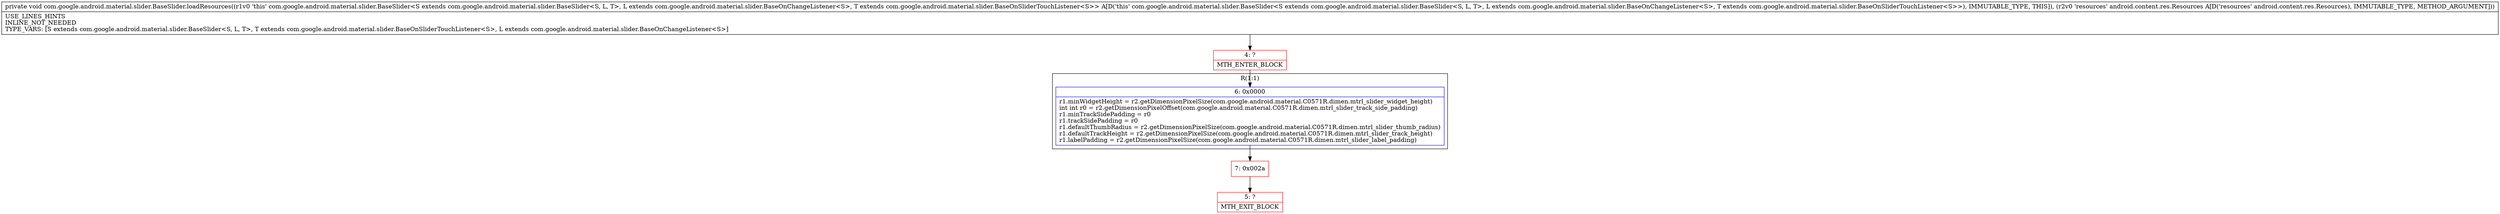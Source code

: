 digraph "CFG forcom.google.android.material.slider.BaseSlider.loadResources(Landroid\/content\/res\/Resources;)V" {
subgraph cluster_Region_1574333727 {
label = "R(1:1)";
node [shape=record,color=blue];
Node_6 [shape=record,label="{6\:\ 0x0000|r1.minWidgetHeight = r2.getDimensionPixelSize(com.google.android.material.C0571R.dimen.mtrl_slider_widget_height)\lint int r0 = r2.getDimensionPixelOffset(com.google.android.material.C0571R.dimen.mtrl_slider_track_side_padding)\lr1.minTrackSidePadding = r0\lr1.trackSidePadding = r0\lr1.defaultThumbRadius = r2.getDimensionPixelSize(com.google.android.material.C0571R.dimen.mtrl_slider_thumb_radius)\lr1.defaultTrackHeight = r2.getDimensionPixelSize(com.google.android.material.C0571R.dimen.mtrl_slider_track_height)\lr1.labelPadding = r2.getDimensionPixelSize(com.google.android.material.C0571R.dimen.mtrl_slider_label_padding)\l}"];
}
Node_4 [shape=record,color=red,label="{4\:\ ?|MTH_ENTER_BLOCK\l}"];
Node_7 [shape=record,color=red,label="{7\:\ 0x002a}"];
Node_5 [shape=record,color=red,label="{5\:\ ?|MTH_EXIT_BLOCK\l}"];
MethodNode[shape=record,label="{private void com.google.android.material.slider.BaseSlider.loadResources((r1v0 'this' com.google.android.material.slider.BaseSlider\<S extends com.google.android.material.slider.BaseSlider\<S, L, T\>, L extends com.google.android.material.slider.BaseOnChangeListener\<S\>, T extends com.google.android.material.slider.BaseOnSliderTouchListener\<S\>\> A[D('this' com.google.android.material.slider.BaseSlider\<S extends com.google.android.material.slider.BaseSlider\<S, L, T\>, L extends com.google.android.material.slider.BaseOnChangeListener\<S\>, T extends com.google.android.material.slider.BaseOnSliderTouchListener\<S\>\>), IMMUTABLE_TYPE, THIS]), (r2v0 'resources' android.content.res.Resources A[D('resources' android.content.res.Resources), IMMUTABLE_TYPE, METHOD_ARGUMENT]))  | USE_LINES_HINTS\lINLINE_NOT_NEEDED\lTYPE_VARS: [S extends com.google.android.material.slider.BaseSlider\<S, L, T\>, T extends com.google.android.material.slider.BaseOnSliderTouchListener\<S\>, L extends com.google.android.material.slider.BaseOnChangeListener\<S\>]\l}"];
MethodNode -> Node_4;Node_6 -> Node_7;
Node_4 -> Node_6;
Node_7 -> Node_5;
}

